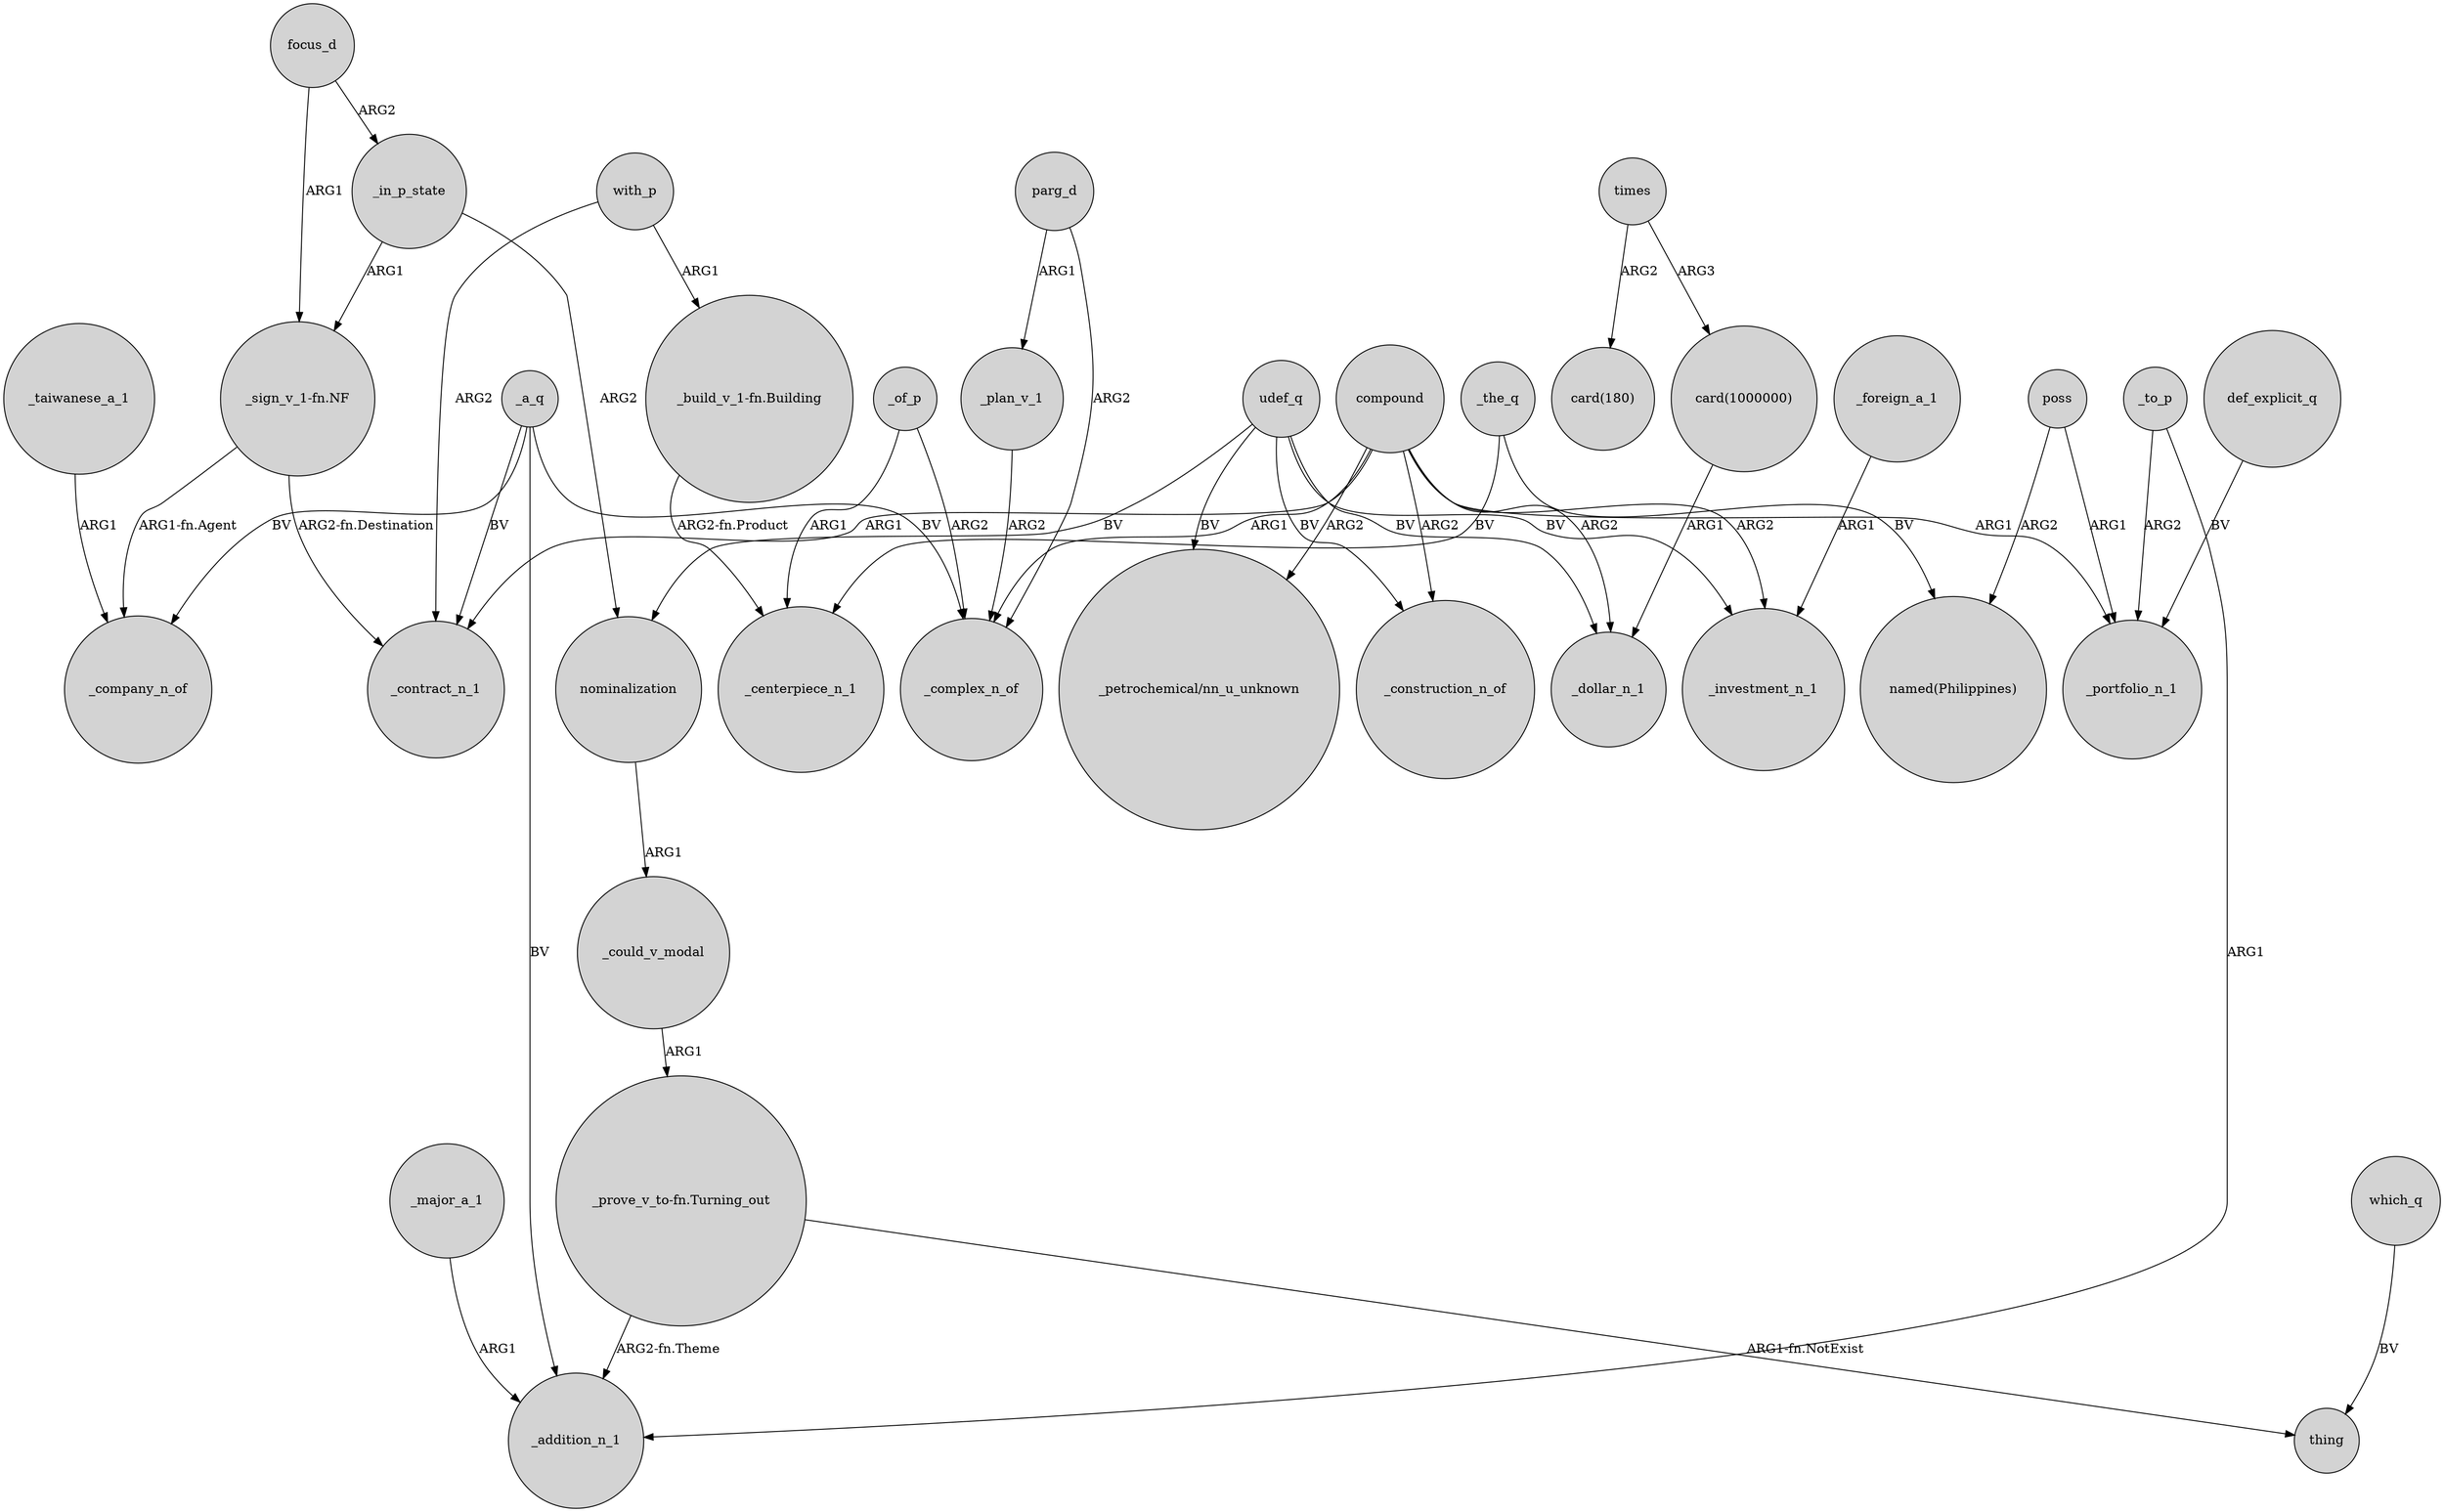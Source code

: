 digraph {
	node [shape=circle style=filled]
	_taiwanese_a_1 -> _company_n_of [label=ARG1]
	"card(1000000)" -> _dollar_n_1 [label=ARG1]
	"_build_v_1-fn.Building" -> _centerpiece_n_1 [label="ARG2-fn.Product"]
	_of_p -> _complex_n_of [label=ARG2]
	with_p -> "_build_v_1-fn.Building" [label=ARG1]
	poss -> "named(Philippines)" [label=ARG2]
	focus_d -> _in_p_state [label=ARG2]
	times -> "card(180)" [label=ARG2]
	parg_d -> _plan_v_1 [label=ARG1]
	"_sign_v_1-fn.NF" -> _company_n_of [label="ARG1-fn.Agent"]
	compound -> _investment_n_1 [label=ARG2]
	compound -> _portfolio_n_1 [label=ARG1]
	_the_q -> "named(Philippines)" [label=BV]
	_major_a_1 -> _addition_n_1 [label=ARG1]
	poss -> _portfolio_n_1 [label=ARG1]
	def_explicit_q -> _portfolio_n_1 [label=BV]
	_a_q -> _contract_n_1 [label=BV]
	compound -> _contract_n_1 [label=ARG1]
	focus_d -> "_sign_v_1-fn.NF" [label=ARG1]
	_a_q -> _complex_n_of [label=BV]
	udef_q -> "_petrochemical/nn_u_unknown" [label=BV]
	_plan_v_1 -> _complex_n_of [label=ARG2]
	_in_p_state -> "_sign_v_1-fn.NF" [label=ARG1]
	compound -> "_petrochemical/nn_u_unknown" [label=ARG2]
	"_prove_v_to-fn.Turning_out" -> thing [label="ARG1-fn.NotExist"]
	times -> "card(1000000)" [label=ARG3]
	parg_d -> _complex_n_of [label=ARG2]
	_a_q -> _addition_n_1 [label=BV]
	_in_p_state -> nominalization [label=ARG2]
	udef_q -> nominalization [label=BV]
	_a_q -> _company_n_of [label=BV]
	_to_p -> _portfolio_n_1 [label=ARG2]
	with_p -> _contract_n_1 [label=ARG2]
	_foreign_a_1 -> _investment_n_1 [label=ARG1]
	"_prove_v_to-fn.Turning_out" -> _addition_n_1 [label="ARG2-fn.Theme"]
	nominalization -> _could_v_modal [label=ARG1]
	udef_q -> _investment_n_1 [label=BV]
	"_sign_v_1-fn.NF" -> _contract_n_1 [label="ARG2-fn.Destination"]
	_of_p -> _centerpiece_n_1 [label=ARG1]
	_the_q -> _centerpiece_n_1 [label=BV]
	compound -> _complex_n_of [label=ARG1]
	_could_v_modal -> "_prove_v_to-fn.Turning_out" [label=ARG1]
	compound -> _construction_n_of [label=ARG2]
	compound -> _dollar_n_1 [label=ARG2]
	udef_q -> _construction_n_of [label=BV]
	_to_p -> _addition_n_1 [label=ARG1]
	udef_q -> _dollar_n_1 [label=BV]
	which_q -> thing [label=BV]
}
